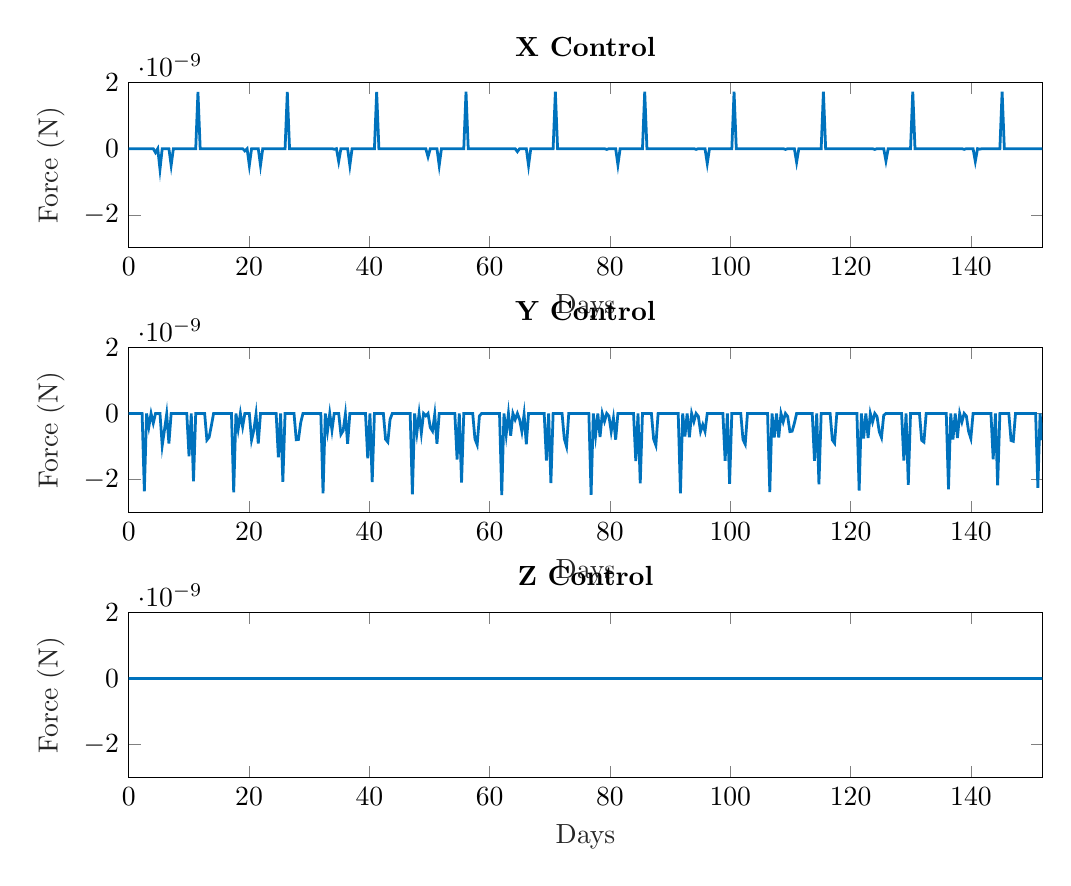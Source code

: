 % This file was created by matlab2tikz.
%
%The latest updates can be retrieved from
%  http://www.mathworks.com/matlabcentral/fileexchange/22022-matlab2tikz-matlab2tikz
%where you can also make suggestions and rate matlab2tikz.
%
\definecolor{mycolor1}{rgb}{0.0,0.447,0.741}%
%
\begin{tikzpicture}

\begin{axis}[%
width=4.568in,
height=0.827in,
at={(0.766in,3.215in)},
scale only axis,
xmin=0,
xmax=151.863,
xlabel style={font=\color{white!15!black}},
xlabel={Days},
ymin=-3e-09,
ymax=2e-09,
ylabel style={font=\color{white!15!black}},
ylabel={Force (N)},
axis background/.style={fill=white},
title style={font=\bfseries},
title={X Control}
]
\addplot [color=mycolor1, line width=1.0pt, forget plot]
  table[row sep=crcr]{%
0	-4.06e-15\\
0.371	-3.143e-15\\
0.743	-2.612e-15\\
1.114	-2.394e-15\\
1.485	-2.469e-15\\
1.857	-2.83e-15\\
2.228	-3.947e-15\\
2.599	-4.914e-15\\
2.97	-1.074e-14\\
3.342	-1.133e-14\\
3.713	-2.837e-14\\
4.084	-2.315e-16\\
4.456	-1.186e-10\\
4.827	-5.294e-16\\
5.198	-6.214e-10\\
5.57	-4.841e-16\\
5.941	-4.794e-16\\
6.312	-4.83e-16\\
6.683	-4.701e-16\\
7.055	-5.04e-10\\
7.426	-4.865e-16\\
7.797	-5.304e-16\\
8.169	-1.625e-16\\
8.54	-1.28e-16\\
8.911	-6.933e-17\\
9.283	-6.232e-17\\
9.654	-4.568e-17\\
10.025	-3.507e-17\\
10.397	-2.931e-17\\
10.768	-1.643e-17\\
11.139	-1.131e-17\\
11.51	1.712e-09\\
11.882	1.51e-15\\
12.253	7.347e-16\\
12.624	6.149e-16\\
12.996	2.787e-16\\
13.367	1.084e-16\\
13.738	3.739e-17\\
14.11	-4.331e-17\\
14.481	-1.437e-16\\
14.852	-6.072e-16\\
15.223	-4.225e-16\\
15.595	-3.357e-16\\
15.966	-2.997e-16\\
16.337	-3.055e-16\\
16.709	-3.504e-16\\
17.08	-5.41e-16\\
17.451	-6.432e-16\\
17.823	-1.355e-15\\
18.194	-1.399e-15\\
18.565	-3.402e-15\\
18.937	-3.505e-16\\
19.308	-6.821e-11\\
19.679	-8.401e-16\\
20.05	-5.041e-10\\
20.422	-8.061e-16\\
20.793	-8.542e-16\\
21.164	-8.562e-16\\
21.536	-7.408e-16\\
21.907	-5.053e-10\\
22.278	-5.621e-16\\
22.65	-2.676e-16\\
23.021	-2.256e-16\\
23.392	-2.089e-16\\
23.763	-1.082e-16\\
24.135	-8.108e-17\\
24.506	-5.974e-17\\
24.877	-4.582e-17\\
25.249	-3.855e-17\\
25.62	-2.521e-17\\
25.991	-1.802e-17\\
26.363	1.714e-09\\
26.734	2.891e-15\\
27.105	1.406e-15\\
27.477	1.149e-15\\
27.848	5.326e-16\\
28.219	2.114e-16\\
28.59	7.148e-17\\
28.962	-8.569e-17\\
29.333	-2.818e-16\\
29.704	-1.225e-15\\
30.076	-8.311e-16\\
30.447	-6.529e-16\\
30.818	-5.767e-16\\
31.19	-5.803e-16\\
31.561	-6.56e-16\\
31.932	-9.43e-16\\
32.303	-1.161e-15\\
32.675	-2.536e-15\\
33.046	-2.655e-15\\
33.417	-6.78e-15\\
33.789	-4.264e-15\\
34.16	-1.793e-11\\
34.531	-9.385e-15\\
34.903	-3.869e-10\\
35.274	-8.453e-15\\
35.645	-8.706e-15\\
36.017	-8.251e-15\\
36.388	-8.185e-15\\
36.759	-5.071e-10\\
37.13	-8.886e-15\\
37.502	-9.805e-15\\
37.873	-2.92e-15\\
38.244	-2.239e-15\\
38.616	-1.208e-15\\
38.987	-1.014e-15\\
39.358	-7.382e-16\\
39.73	-5.709e-16\\
40.101	-4.808e-16\\
40.472	-2.894e-16\\
40.843	-2.027e-16\\
41.215	1.717e-09\\
41.586	4.068e-15\\
41.957	1.981e-15\\
42.329	1.66e-15\\
42.7	7.545e-16\\
43.071	2.985e-16\\
43.443	1.062e-16\\
43.814	-1.105e-16\\
44.185	-3.791e-16\\
44.557	-1.499e-15\\
44.928	-1.102e-15\\
45.299	-8.929e-16\\
45.67	-8.018e-16\\
46.042	-8.143e-16\\
46.413	-9.214e-16\\
46.784	-1.276e-15\\
47.156	-1.587e-15\\
47.527	-3.429e-15\\
47.898	-3.628e-15\\
48.27	-9.302e-15\\
48.641	-6.283e-15\\
49.012	-4.14e-14\\
49.383	-1.27e-14\\
49.755	-2.476e-10\\
50.126	-1.464e-14\\
50.497	-1.526e-14\\
50.869	-1.438e-14\\
51.24	-1.426e-14\\
51.611	-5.075e-10\\
51.983	-1.519e-14\\
52.354	-1.533e-14\\
52.725	-5.071e-15\\
53.097	-3.963e-15\\
53.468	-2.087e-15\\
53.839	-1.629e-15\\
54.21	-1.184e-15\\
54.582	-9.177e-16\\
54.953	-7.781e-16\\
55.324	-4.986e-16\\
55.696	-3.548e-16\\
56.067	1.719e-09\\
56.438	4.498e-17\\
56.81	2.179e-17\\
57.181	1.502e-17\\
57.552	8.154e-18\\
57.923	3.314e-18\\
58.295	1.101e-18\\
58.666	-3.32e-19\\
59.037	-7.997e-18\\
59.409	-2.057e-17\\
59.78	-1.343e-17\\
60.151	-1.031e-17\\
60.523	-8.959e-18\\
60.894	-8.849e-18\\
61.265	-9.886e-18\\
61.637	-1.373e-17\\
62.008	-1.724e-17\\
62.379	-3.878e-17\\
62.75	-4.088e-17\\
63.122	-1.097e-16\\
63.493	-1.471e-15\\
63.864	-1.26e-14\\
64.236	-2.985e-15\\
64.607	-9.12e-11\\
64.978	-3.483e-15\\
65.35	-3.626e-15\\
65.721	-3.498e-15\\
66.092	-3.399e-15\\
66.463	-5.088e-10\\
66.835	-3.02e-15\\
67.206	-1.46e-15\\
67.577	-1.24e-15\\
67.949	-1.199e-15\\
68.32	-5.86e-16\\
68.691	-4.392e-16\\
69.063	-3.129e-16\\
69.434	-2.423e-16\\
69.805	-2.05e-16\\
70.177	-1.336e-16\\
70.548	-9.566e-17\\
70.919	1.721e-09\\
71.29	1.854e-16\\
71.662	8.979e-17\\
72.033	6.757e-17\\
72.404	3.347e-17\\
72.776	1.466e-17\\
73.147	4.043e-18\\
73.518	-1.12e-17\\
73.89	-1.991e-17\\
74.261	-1.12e-16\\
74.632	-6.572e-17\\
75.003	-4.68e-17\\
75.375	-3.773e-17\\
75.746	-3.453e-17\\
76.117	-3.572e-17\\
76.489	-4.181e-17\\
76.86	-5.618e-17\\
77.231	-1.298e-16\\
77.603	-1.418e-16\\
77.974	-3.415e-16\\
78.345	-5.901e-15\\
78.717	-3.412e-14\\
79.088	-1.22e-14\\
79.459	-2.213e-11\\
79.83	-1.415e-14\\
80.202	-1.47e-14\\
80.573	-1.384e-14\\
80.944	-1.352e-14\\
81.316	-4.873e-10\\
81.687	-1.147e-14\\
82.058	-5.87e-15\\
82.43	-5.073e-15\\
82.801	-5.355e-15\\
83.172	-2.542e-15\\
83.543	-1.809e-15\\
83.915	-1.286e-15\\
84.286	-1.002e-15\\
84.657	-8.534e-16\\
85.029	-5.784e-16\\
85.4	-4.178e-16\\
85.771	1.722e-09\\
86.143	7.67e-17\\
86.514	3.716e-17\\
86.885	2.877e-17\\
87.257	1.389e-17\\
87.628	6.088e-18\\
87.999	1.725e-18\\
88.37	-3.378e-18\\
88.742	-9.084e-18\\
89.113	-4.515e-17\\
89.484	-2.682e-17\\
89.856	-1.923e-17\\
90.227	-1.56e-17\\
90.598	-1.437e-17\\
90.97	-1.495e-17\\
91.341	-1.777e-17\\
91.712	-2.368e-17\\
92.083	-5.44e-17\\
92.455	-5.965e-17\\
92.826	-1.464e-16\\
93.197	-1.022e-14\\
93.569	-8.011e-14\\
93.94	-2.097e-14\\
94.311	-2.224e-11\\
94.683	-2.466e-14\\
95.054	-2.592e-14\\
95.425	-2.45e-14\\
95.797	-2.34e-14\\
96.168	-4.481e-10\\
96.539	-2.296e-14\\
96.91	-2.107e-14\\
97.282	-7.799e-15\\
97.653	-6.281e-15\\
98.024	-3.289e-15\\
98.396	-2.223e-15\\
98.767	-1.656e-15\\
99.138	-1.283e-15\\
99.51	-1.095e-15\\
99.881	-7.977e-16\\
100.252	-5.841e-16\\
100.623	1.723e-09\\
100.995	1.187e-15\\
101.366	5.789e-16\\
101.737	5.865e-16\\
102.109	2.2e-16\\
102.48	9.792e-17\\
102.851	2.8e-17\\
103.223	-4.713e-17\\
103.594	-1.405e-16\\
103.965	-6.788e-16\\
104.337	-4.121e-16\\
104.708	-2.976e-16\\
105.079	-2.404e-16\\
105.45	-2.215e-16\\
105.822	-2.28e-16\\
106.193	-2.719e-16\\
106.564	-3.559e-16\\
106.936	-7.765e-16\\
107.307	-8.597e-16\\
107.678	-1.928e-15\\
108.05	-2.249e-15\\
108.421	-1.88e-14\\
108.792	-4.746e-15\\
109.163	-2.284e-11\\
109.535	-5.643e-15\\
109.906	-6.052e-15\\
110.277	-5.808e-15\\
110.649	-5.684e-15\\
111.02	-4.094e-10\\
111.391	-5.459e-15\\
111.763	-2.847e-15\\
112.134	-2.148e-15\\
112.505	-1.894e-15\\
112.877	-1.021e-15\\
113.248	-7.806e-16\\
113.619	-5.736e-16\\
113.99	-4.489e-16\\
114.362	-3.824e-16\\
114.733	-2.529e-16\\
115.104	-1.812e-16\\
115.476	1.723e-09\\
115.847	9.535e-17\\
116.218	4.608e-17\\
116.59	3.189e-17\\
116.961	1.709e-17\\
117.332	7.416e-18\\
117.703	2.093e-18\\
118.075	-3.575e-18\\
118.446	-1.121e-17\\
118.817	-5.591e-17\\
119.189	-3.315e-17\\
119.56	-2.377e-17\\
119.931	-1.934e-17\\
120.303	-1.785e-17\\
120.674	-1.866e-17\\
121.045	-2.224e-17\\
121.417	-2.969e-17\\
121.788	-6.909e-17\\
122.159	-7.548e-17\\
122.53	-1.872e-16\\
122.902	-7.264e-15\\
123.273	-2.842e-13\\
123.644	-1.596e-14\\
124.016	-2.259e-11\\
124.387	-1.459e-14\\
124.758	-1.591e-14\\
125.13	-1.552e-14\\
125.501	-1.607e-14\\
125.872	-3.716e-10\\
126.243	-1.475e-14\\
126.615	-6.924e-15\\
126.986	-6.468e-15\\
127.357	-6.619e-15\\
127.729	-3.565e-15\\
128.1	-2.664e-15\\
128.471	-1.987e-15\\
128.843	-1.538e-15\\
129.214	-1.303e-15\\
129.585	-8.765e-16\\
129.957	-6.311e-16\\
130.328	1.724e-09\\
130.699	5.95e-16\\
131.07	2.893e-16\\
131.442	2.758e-16\\
131.813	1.09e-16\\
132.184	4.777e-17\\
132.556	1.351e-17\\
132.927	-2.348e-17\\
133.298	-6.896e-17\\
133.67	-3.327e-16\\
134.041	-2.017e-16\\
134.412	-1.455e-16\\
134.783	-1.173e-16\\
135.155	-1.077e-16\\
135.526	-1.106e-16\\
135.897	-1.31e-16\\
136.269	-1.712e-16\\
136.64	-3.739e-16\\
137.011	-4.062e-16\\
137.383	-8.244e-16\\
137.754	-1.016e-16\\
138.125	-4.088e-15\\
138.496	-1.759e-16\\
138.868	-2.072e-11\\
139.239	-1.75e-16\\
139.61	-1.808e-16\\
139.982	-1.709e-16\\
140.353	-1.861e-16\\
140.724	-3.836e-10\\
141.096	-3.362e-16\\
141.467	-1.603e-11\\
141.838	-8.167e-17\\
142.21	-4.401e-17\\
142.581	-2.779e-17\\
142.952	-2.1e-17\\
143.323	-1.622e-17\\
143.695	-1.284e-17\\
144.066	-1.109e-17\\
144.437	-7.759e-18\\
144.809	-5.65e-18\\
145.18	1.724e-09\\
145.551	4.981e-16\\
145.923	2.421e-16\\
146.294	2.346e-16\\
146.665	9.116e-17\\
147.036	3.977e-17\\
147.408	1.109e-17\\
147.779	-1.982e-17\\
148.15	-5.797e-17\\
148.522	-2.794e-16\\
148.893	-1.692e-16\\
149.264	-1.221e-16\\
149.636	-9.86e-17\\
150.007	-9.069e-17\\
150.378	-9.322e-17\\
150.75	-1.108e-16\\
151.121	-1.448e-16\\
151.492	-3.192e-16\\
151.863	-3.482e-16\\
};
\end{axis}

\begin{axis}[%
width=4.568in,
height=0.827in,
at={(0.766in,1.891in)},
scale only axis,
xmin=0,
xmax=151.863,
xlabel style={font=\color{white!15!black}},
xlabel={Days},
ymin=-3e-09,
ymax=2e-09,
ylabel style={font=\color{white!15!black}},
ylabel={Force (N)},
axis background/.style={fill=white},
title style={font=\bfseries},
title={Y Control}
]
\addplot [color=mycolor1, line width=1.0pt, forget plot]
  table[row sep=crcr]{%
0	-9.23e-15\\
0.371	-8.944e-15\\
0.743	-9.821e-15\\
1.114	-1.191e-14\\
1.485	-1.587e-14\\
1.857	-2.325e-14\\
2.228	-5.897e-14\\
2.599	-2.354e-09\\
2.97	-7.293e-14\\
3.342	-4.087e-10\\
3.713	-7.261e-14\\
4.084	-2.937e-10\\
4.456	-5.291e-16\\
4.827	-3.798e-15\\
5.198	-6.299e-16\\
5.57	-9.713e-10\\
5.941	-5.04e-10\\
6.312	-2.082e-11\\
6.683	-9.073e-10\\
7.055	-2.38e-16\\
7.426	-2.487e-16\\
7.797	-1.452e-16\\
8.169	-1.55e-16\\
8.54	-1.008e-16\\
8.911	-1.528e-16\\
9.283	-2.597e-16\\
9.654	-6.238e-16\\
10.025	-1.293e-09\\
10.397	-9.444e-16\\
10.768	-2.054e-09\\
11.139	-5.104e-15\\
11.51	-3.583e-16\\
11.882	-7.125e-16\\
12.253	-2.212e-15\\
12.624	-6.898e-15\\
12.996	-8.036e-10\\
13.367	-7.176e-10\\
13.738	-3.692e-10\\
14.11	-9.859e-15\\
14.481	-3.166e-15\\
14.852	-1.346e-15\\
15.223	-1.35e-15\\
15.595	-1.563e-15\\
15.966	-2.061e-15\\
16.337	-3.178e-15\\
16.709	-6.327e-15\\
17.08	-7.359e-15\\
17.451	-2.386e-09\\
17.823	-8.877e-15\\
18.194	-4.715e-10\\
18.565	-9.223e-15\\
18.937	-3.995e-10\\
19.308	-8.147e-16\\
19.679	-4.668e-15\\
20.05	-9.717e-16\\
20.422	-8.023e-10\\
20.793	-5.132e-10\\
21.164	-2.256e-11\\
21.536	-9.113e-10\\
21.907	-3.504e-16\\
22.278	-4.185e-16\\
22.65	-2.94e-16\\
23.021	-3.307e-16\\
23.392	-1.538e-16\\
23.763	-2.32e-16\\
24.135	-4.141e-16\\
24.506	-9.845e-16\\
24.877	-1.326e-09\\
25.249	-1.611e-15\\
25.62	-2.066e-09\\
25.991	-8.239e-15\\
26.363	-6.725e-16\\
26.734	-1.354e-15\\
27.105	-4.083e-15\\
27.477	-1.265e-14\\
27.848	-7.935e-10\\
28.219	-7.851e-10\\
28.59	-2.794e-10\\
28.962	-1.243e-14\\
29.333	-5.041e-15\\
29.704	-2.315e-15\\
30.076	-2.282e-15\\
30.447	-2.575e-15\\
30.818	-3.262e-15\\
31.19	-4.7e-15\\
31.561	-8.182e-15\\
31.932	-1.414e-14\\
32.303	-2.418e-09\\
32.675	-1.706e-14\\
33.046	-5.341e-10\\
33.417	-1.75e-14\\
33.789	-5.051e-10\\
34.16	-9.639e-15\\
34.531	-5.94e-14\\
34.903	-1.125e-14\\
35.274	-6.337e-10\\
35.645	-5.223e-10\\
36.017	-2.164e-11\\
36.388	-9.186e-10\\
36.759	-4.203e-15\\
37.13	-4.301e-15\\
37.502	-2.342e-15\\
37.873	-2.735e-15\\
38.244	-1.749e-15\\
38.616	-2.639e-15\\
38.987	-4.638e-15\\
39.358	-1.116e-14\\
39.73	-1.359e-09\\
40.101	-1.743e-14\\
40.472	-2.078e-09\\
40.843	-8.88e-14\\
41.215	-9.389e-16\\
41.586	-1.883e-15\\
41.957	-5.666e-15\\
42.329	-1.746e-14\\
42.7	-7.809e-10\\
43.071	-8.641e-10\\
43.443	-1.801e-10\\
43.814	-1.322e-14\\
44.185	-6.239e-15\\
44.557	-3.06e-15\\
44.928	-2.985e-15\\
45.299	-3.302e-15\\
45.67	-4.046e-15\\
46.042	-5.489e-15\\
46.413	-8.319e-15\\
46.784	-1.913e-14\\
47.156	-2.443e-09\\
47.527	-2.404e-14\\
47.898	-5.861e-10\\
48.27	-2.243e-14\\
48.641	-5.925e-10\\
49.012	-2.002e-14\\
49.383	-7.132e-11\\
49.755	-1.956e-14\\
50.126	-4.246e-10\\
50.497	-5.324e-10\\
50.869	-2.659e-11\\
51.24	-9.197e-10\\
51.611	-7.251e-15\\
51.983	-7.465e-15\\
52.354	-4.041e-15\\
52.725	-4.702e-15\\
53.097	-2.926e-15\\
53.468	-4.423e-15\\
53.839	-7.86e-15\\
54.21	-1.942e-14\\
54.582	-1.391e-09\\
54.953	-3.122e-14\\
55.324	-2.089e-09\\
55.696	-1.603e-13\\
56.067	-9.113e-18\\
56.438	-2.068e-17\\
56.81	-5.419e-17\\
57.181	-1.69e-16\\
57.552	-7.676e-10\\
57.923	-9.465e-10\\
58.295	-7.855e-11\\
58.666	-1.943e-16\\
59.037	-7.408e-17\\
59.409	-2.85e-17\\
59.78	-2.635e-17\\
60.151	-3.832e-17\\
60.523	-4.904e-17\\
60.894	-7.227e-17\\
61.265	-1.334e-16\\
61.637	-2.305e-16\\
62.008	-2.466e-09\\
62.379	-2.83e-16\\
62.75	-6.335e-10\\
63.122	-2.801e-16\\
63.493	-6.72e-10\\
63.864	-5.092e-15\\
64.236	-1.852e-10\\
64.607	-4.885e-15\\
64.978	-1.858e-10\\
65.35	-5.435e-10\\
65.721	-2.651e-11\\
66.092	-9.281e-10\\
66.463	-1.698e-15\\
66.835	-1.944e-15\\
67.206	-1.368e-15\\
67.577	-1.504e-15\\
67.949	-7.253e-16\\
68.32	-1.107e-15\\
68.691	-1.925e-15\\
69.063	-5.17e-15\\
69.434	-1.423e-09\\
69.805	-8.641e-15\\
70.177	-2.101e-09\\
70.548	-4.179e-14\\
70.919	-4.256e-17\\
71.29	-8.902e-17\\
71.662	-2.534e-16\\
72.033	-7.612e-16\\
72.404	-7.622e-10\\
72.776	-1.0e-09\\
73.147	-1.864e-15\\
73.518	-4.599e-16\\
73.89	-2.213e-16\\
74.261	-9.9e-17\\
74.632	-9.789e-17\\
75.003	-1.17e-16\\
75.375	-1.442e-16\\
75.746	-1.994e-16\\
76.117	-3.218e-16\\
76.489	-7.254e-16\\
76.86	-2.46e-09\\
77.231	-1.058e-15\\
77.603	-6.662e-10\\
77.974	-1.113e-15\\
78.345	-7.12e-10\\
78.717	-2.163e-14\\
79.088	-2.395e-10\\
79.459	-2.133e-14\\
79.83	-8.222e-11\\
80.202	-5.485e-10\\
80.573	-1.394e-10\\
80.944	-7.911e-10\\
81.316	-6.692e-15\\
81.687	-8.042e-15\\
82.058	-6.097e-15\\
82.43	-6.726e-15\\
82.801	-3.173e-15\\
83.172	-4.793e-15\\
83.543	-8.602e-15\\
83.915	-2.286e-14\\
84.286	-1.436e-09\\
84.657	-3.797e-14\\
85.029	-2.114e-09\\
85.4	-1.906e-13\\
85.771	-1.852e-17\\
86.143	-3.657e-17\\
86.514	-1.048e-16\\
86.885	-3.099e-16\\
87.257	-7.773e-10\\
87.628	-9.628e-10\\
87.999	-8.018e-16\\
88.37	-2.012e-16\\
88.742	-9.34e-17\\
89.113	-4.788e-17\\
89.484	-4.397e-17\\
89.856	-4.926e-17\\
90.227	-6.073e-17\\
90.598	-8.4e-17\\
90.97	-1.358e-16\\
91.341	-3.055e-16\\
91.712	-2.417e-09\\
92.083	-4.399e-16\\
92.455	-6.977e-10\\
92.826	-4.393e-16\\
93.197	-7.214e-10\\
93.569	-3.265e-14\\
93.94	-2.467e-10\\
94.311	-3.254e-14\\
94.683	-8.583e-11\\
95.054	-5.488e-10\\
95.425	-3.392e-10\\
95.797	-5.42e-10\\
96.168	-1.15e-14\\
96.539	-1.241e-14\\
96.91	-6.586e-15\\
97.282	-7.752e-15\\
97.653	-4.742e-15\\
98.024	-7.287e-15\\
98.396	-1.309e-14\\
98.767	-3.197e-14\\
99.138	-1.432e-09\\
99.51	-5.462e-14\\
99.881	-2.128e-09\\
100.252	-2.818e-13\\
100.623	-3.154e-16\\
100.995	-5.935e-16\\
101.366	-2.087e-15\\
101.737	-5.695e-15\\
102.109	-7.887e-10\\
102.48	-9.297e-10\\
102.851	-1.14e-14\\
103.223	-2.744e-15\\
103.594	-1.335e-15\\
103.965	-7.099e-16\\
104.337	-6.868e-16\\
104.708	-7.522e-16\\
105.079	-9.113e-16\\
105.45	-1.223e-15\\
105.822	-1.882e-15\\
106.193	-4.023e-15\\
106.564	-2.375e-09\\
106.936	-6.112e-15\\
107.307	-7.28e-10\\
107.678	-5.775e-15\\
108.05	-7.305e-10\\
108.421	-8.765e-15\\
108.792	-2.534e-10\\
109.163	-8.993e-15\\
109.535	-9.026e-11\\
109.906	-5.49e-10\\
110.277	-5.363e-10\\
110.649	-2.965e-10\\
111.02	-2.897e-15\\
111.391	-3.375e-15\\
111.763	-2.355e-15\\
112.134	-2.641e-15\\
112.505	-1.468e-15\\
112.877	-2.188e-15\\
113.248	-3.752e-15\\
113.619	-9.923e-15\\
113.99	-1.429e-09\\
114.362	-1.638e-14\\
114.733	-2.143e-09\\
115.104	-7.905e-14\\
115.476	-2.074e-17\\
115.847	-4.473e-17\\
116.218	-1.169e-16\\
116.59	-3.629e-16\\
116.961	-8.003e-10\\
117.332	-8.972e-10\\
117.703	-1.026e-15\\
118.075	-2.652e-16\\
118.446	-1.194e-16\\
118.817	-5.722e-17\\
119.189	-5.545e-17\\
119.56	-6.161e-17\\
119.931	-7.646e-17\\
120.303	-1.071e-16\\
120.674	-1.772e-16\\
121.045	-4.161e-16\\
121.417	-2.334e-09\\
121.788	-5.705e-16\\
122.159	-7.578e-10\\
122.53	-5.776e-16\\
122.902	-7.395e-10\\
123.273	-2.738e-14\\
123.644	-2.61e-10\\
124.016	-2.998e-14\\
124.387	-9.326e-11\\
124.758	-5.494e-10\\
125.13	-7.283e-10\\
125.501	-5.727e-11\\
125.872	-8.507e-15\\
126.243	-1.085e-14\\
126.615	-7.668e-15\\
126.986	-9.067e-15\\
127.357	-5.314e-15\\
127.729	-8.042e-15\\
128.1	-1.427e-14\\
128.471	-3.442e-14\\
128.843	-1.426e-09\\
129.214	-5.729e-14\\
129.585	-2.157e-09\\
129.957	-2.829e-13\\
130.328	-1.559e-16\\
130.699	-2.973e-16\\
131.07	-1.004e-15\\
131.442	-2.9e-15\\
131.813	-8.118e-10\\
132.184	-8.652e-10\\
132.556	-5.695e-15\\
132.927	-1.456e-15\\
133.298	-6.901e-16\\
133.67	-3.545e-16\\
134.041	-3.43e-16\\
134.412	-3.767e-16\\
134.783	-4.597e-16\\
135.155	-6.266e-16\\
135.526	-1.002e-15\\
135.897	-2.343e-15\\
136.269	-2.291e-09\\
136.64	-3.181e-15\\
137.011	-7.841e-10\\
137.383	-3.283e-15\\
137.754	-7.426e-10\\
138.125	-2.787e-16\\
138.496	-2.583e-10\\
138.868	-3.034e-16\\
139.239	-7.95e-11\\
139.61	-5.42e-10\\
139.982	-7.558e-10\\
140.353	-1.432e-15\\
140.724	-9.241e-17\\
141.096	-8.11e-17\\
141.467	-3.185e-17\\
141.838	-4.099e-17\\
142.21	-4.692e-17\\
142.581	-7.153e-17\\
142.952	-1.279e-16\\
143.323	-3.109e-16\\
143.695	-1.386e-09\\
144.066	-5.271e-16\\
144.437	-2.176e-09\\
144.809	-2.603e-15\\
145.18	-1.322e-16\\
145.551	-2.491e-16\\
145.923	-8.519e-16\\
146.294	-2.487e-15\\
146.665	-8.161e-10\\
147.036	-8.411e-10\\
147.408	-4.812e-15\\
147.779	-1.202e-15\\
148.15	-5.765e-16\\
148.522	-2.977e-16\\
148.893	-2.885e-16\\
149.264	-3.18e-16\\
149.636	-3.89e-16\\
150.007	-5.322e-16\\
150.378	-8.555e-16\\
150.75	-1.988e-15\\
151.121	-2.248e-09\\
151.492	-2.672e-15\\
151.863	-8.071e-10\\
};
\end{axis}

\begin{axis}[%
width=4.568in,
height=0.827in,
at={(0.766in,0.566in)},
scale only axis,
xmin=0,
xmax=151.863,
xlabel style={font=\color{white!15!black}},
xlabel={Days},
ymin=-3e-09,
ymax=2e-09,
ylabel style={font=\color{white!15!black}},
ylabel={Force (N)},
axis background/.style={fill=white},
title style={font=\bfseries},
title={Z Control}
]
\addplot [color=mycolor1, line width=1.0pt, forget plot]
  table[row sep=crcr]{%
0	8.054e-16\\
0.371	6.045e-16\\
0.743	3.969e-16\\
1.114	1.949e-16\\
1.485	-6.638e-18\\
1.857	-2.038e-16\\
2.228	-3.844e-16\\
2.599	-5.639e-16\\
2.97	-7.101e-16\\
3.342	-8.625e-16\\
3.713	-9.746e-16\\
4.084	-1.489e-17\\
4.456	-1.664e-17\\
4.827	-1.853e-17\\
5.198	-1.894e-17\\
5.57	-2.037e-17\\
5.941	-2.026e-17\\
6.312	-1.939e-17\\
6.683	-1.845e-17\\
7.055	-1.7e-17\\
7.426	-1.467e-17\\
7.797	-1.233e-17\\
8.169	-1.122e-17\\
8.54	-8.951e-18\\
8.911	-6.861e-18\\
9.283	-4.856e-18\\
9.654	-2.531e-18\\
10.025	-1.689e-19\\
10.397	2.089e-18\\
10.768	4.405e-18\\
11.139	7.252e-18\\
11.51	2.034e-16\\
11.882	2.232e-16\\
12.253	2.381e-16\\
12.624	2.397e-16\\
12.996	2.279e-16\\
13.367	2.09e-16\\
13.738	1.877e-16\\
14.11	1.614e-16\\
14.481	1.321e-16\\
14.852	1.017e-16\\
15.223	7.646e-17\\
15.595	5.019e-17\\
15.966	2.488e-17\\
16.337	-4.623e-19\\
16.709	-2.525e-17\\
17.08	-4.813e-17\\
17.451	-7.078e-17\\
17.823	-8.92e-17\\
18.194	-1.084e-16\\
18.565	-1.226e-16\\
18.937	-2.4e-17\\
19.308	-2.588e-17\\
19.679	-2.759e-17\\
20.05	-2.866e-17\\
20.422	-2.94e-17\\
20.793	-2.924e-17\\
21.164	-2.825e-17\\
21.536	-2.686e-17\\
21.907	-2.469e-17\\
22.278	-2.26e-17\\
22.65	-1.943e-17\\
23.021	-1.647e-17\\
23.392	-1.332e-17\\
23.763	-1.044e-17\\
24.135	-6.952e-18\\
24.506	-3.545e-18\\
24.877	-9.432e-20\\
25.249	3.217e-18\\
25.62	6.542e-18\\
25.991	9.564e-18\\
26.363	3.874e-16\\
26.734	4.25e-16\\
27.105	4.526e-16\\
27.477	4.555e-16\\
27.848	4.334e-16\\
28.219	3.976e-16\\
28.59	3.565e-16\\
28.962	3.063e-16\\
29.333	2.503e-16\\
29.704	1.924e-16\\
30.076	1.443e-16\\
30.447	9.469e-17\\
30.818	4.66e-17\\
31.19	-1.448e-18\\
31.561	-4.846e-17\\
31.932	-9.213e-17\\
32.303	-1.352e-16\\
32.675	-1.699e-16\\
33.046	-2.065e-16\\
33.417	-2.333e-16\\
33.789	-2.864e-16\\
34.16	-2.954e-16\\
34.531	-3.223e-16\\
34.903	-3.289e-16\\
35.274	-3.465e-16\\
35.645	-3.443e-16\\
36.017	-3.305e-16\\
36.388	-3.139e-16\\
36.759	-2.886e-16\\
37.13	-2.574e-16\\
37.502	-2.288e-16\\
37.873	-1.912e-16\\
38.244	-1.609e-16\\
38.616	-1.243e-16\\
38.987	-8.074e-17\\
39.358	-4.091e-17\\
39.73	-5.213e-19\\
40.101	3.812e-17\\
40.472	7.735e-17\\
40.843	1.054e-16\\
41.215	5.433e-16\\
41.586	5.959e-16\\
41.957	6.35e-16\\
42.329	6.389e-16\\
42.7	6.072e-16\\
43.071	5.567e-16\\
43.443	4.994e-16\\
43.814	4.291e-16\\
44.185	3.507e-16\\
44.557	2.694e-16\\
44.928	2.022e-16\\
45.299	1.321e-16\\
45.67	6.459e-17\\
46.042	-2.906e-18\\
46.413	-6.895e-17\\
46.784	-1.299e-16\\
47.156	-1.902e-16\\
47.527	-2.392e-16\\
47.898	-2.903e-16\\
48.27	-3.274e-16\\
48.641	-4.804e-16\\
49.012	-5.172e-16\\
49.383	-5.585e-16\\
49.755	-5.791e-16\\
50.126	-5.914e-16\\
50.497	-5.877e-16\\
50.869	-5.666e-16\\
51.24	-5.382e-16\\
51.611	-4.946e-16\\
51.983	-4.473e-16\\
52.354	-3.903e-16\\
52.725	-3.301e-16\\
53.097	-2.684e-16\\
53.468	-2.038e-16\\
53.839	-1.383e-16\\
54.21	-7.002e-17\\
54.582	-8.306e-19\\
54.953	6.548e-17\\
55.324	1.323e-16\\
55.696	1.927e-16\\
56.067	5.028e-18\\
56.438	6.34e-18\\
56.81	6.673e-18\\
57.181	6.695e-18\\
57.552	6.403e-18\\
57.923	5.857e-18\\
58.295	6.243e-18\\
58.666	4.785e-18\\
59.037	3.699e-18\\
59.409	2.25e-18\\
59.78	2.428e-18\\
60.151	1.328e-18\\
60.523	6.129e-19\\
60.894	-9.606e-20\\
61.265	-7.887e-19\\
61.637	-1.435e-18\\
62.008	-1.403e-18\\
62.379	-2.485e-18\\
62.75	-2.195e-18\\
63.122	-3.664e-18\\
63.493	-1.291e-16\\
63.864	-1.388e-16\\
64.236	-1.484e-16\\
64.607	-1.529e-16\\
64.978	-1.573e-16\\
65.35	-1.563e-16\\
65.721	-1.508e-16\\
66.092	-1.432e-16\\
66.463	-1.314e-16\\
66.835	-1.192e-16\\
67.206	-1.047e-16\\
67.577	-8.856e-17\\
67.949	-7.123e-17\\
68.32	-5.434e-17\\
68.691	-3.651e-17\\
69.063	-1.832e-17\\
69.434	9.335e-20\\
69.805	1.775e-17\\
70.177	3.548e-17\\
70.548	5.186e-17\\
70.919	2.182e-17\\
71.29	2.644e-17\\
71.662	2.79e-17\\
72.033	2.794e-17\\
72.404	2.658e-17\\
72.776	2.435e-17\\
73.147	2.855e-17\\
73.518	1.975e-17\\
73.89	1.84e-17\\
74.261	1.169e-17\\
74.632	9.678e-18\\
75.003	5.266e-18\\
75.375	2.325e-18\\
75.746	-5.896e-19\\
76.117	-3.438e-18\\
76.489	-6.2e-18\\
76.86	-6.213e-18\\
77.231	-1.009e-17\\
77.603	-1.101e-17\\
77.974	-1.126e-17\\
78.345	-5.582e-16\\
78.717	-5.987e-16\\
79.088	-6.394e-16\\
79.459	-6.579e-16\\
79.83	-6.746e-16\\
80.202	-6.698e-16\\
80.573	-6.475e-16\\
80.944	-6.146e-16\\
81.316	-5.629e-16\\
81.687	-5.112e-16\\
82.058	-4.493e-16\\
82.43	-3.805e-16\\
82.801	-3.051e-16\\
83.172	-2.326e-16\\
83.543	-1.562e-16\\
83.915	-7.805e-17\\
84.286	1.043e-18\\
84.657	7.693e-17\\
85.029	1.528e-16\\
85.4	2.228e-16\\
85.771	1.002e-17\\
86.143	1.092e-17\\
86.514	1.155e-17\\
86.885	1.157e-17\\
87.257	1.1e-17\\
87.628	1.008e-17\\
87.999	9.071e-18\\
88.37	7.698e-18\\
88.742	6.324e-18\\
89.113	5.225e-18\\
89.484	3.442e-18\\
89.856	2.202e-18\\
90.227	9.861e-19\\
90.598	-2.199e-19\\
90.97	-1.399e-18\\
91.341	-2.538e-18\\
91.712	-3.076e-18\\
92.083	-3.603e-18\\
92.455	-5.072e-18\\
92.826	-5.869e-18\\
93.197	-7.334e-16\\
93.569	-7.923e-16\\
93.94	-8.478e-16\\
94.311	-8.746e-16\\
94.683	-8.933e-16\\
95.054	-8.87e-16\\
95.425	-8.616e-16\\
95.797	-8.178e-16\\
96.168	-7.501e-16\\
96.539	-6.795e-16\\
96.91	-5.933e-16\\
97.282	-5.042e-16\\
97.653	-4.064e-16\\
98.024	-3.091e-16\\
98.396	-2.073e-16\\
98.767	-1.029e-16\\
99.138	2.801e-18\\
99.51	1.043e-16\\
99.881	2.048e-16\\
100.252	2.976e-16\\
100.623	1.578e-16\\
100.995	1.729e-16\\
101.366	1.858e-16\\
101.737	1.863e-16\\
102.109	1.748e-16\\
102.48	1.608e-16\\
102.851	1.435e-16\\
103.223	1.226e-16\\
103.594	9.933e-17\\
103.965	7.524e-17\\
104.337	5.586e-17\\
104.708	3.576e-17\\
105.079	1.652e-17\\
105.45	-2.642e-18\\
105.822	-2.139e-17\\
106.193	-3.951e-17\\
106.564	-5.678e-17\\
106.936	-7.061e-17\\
107.307	-8.517e-17\\
107.678	-9.567e-17\\
108.05	-2.451e-16\\
108.421	-2.604e-16\\
108.792	-2.768e-16\\
109.163	-2.837e-16\\
109.535	-2.905e-16\\
109.906	-2.877e-16\\
110.277	-2.77e-16\\
110.649	-2.624e-16\\
111.02	-2.398e-16\\
111.391	-2.175e-16\\
111.763	-1.908e-16\\
112.134	-1.617e-16\\
112.505	-1.299e-16\\
112.877	-9.858e-17\\
113.248	-6.57e-17\\
113.619	-3.211e-17\\
113.99	1.905e-18\\
114.362	3.446e-17\\
114.733	6.708e-17\\
115.104	9.712e-17\\
115.476	1.215e-17\\
115.847	1.315e-17\\
116.218	1.38e-17\\
116.59	1.38e-17\\
116.961	1.316e-17\\
117.332	1.203e-17\\
117.703	1.075e-17\\
118.075	9.169e-18\\
118.446	7.296e-18\\
118.817	5.462e-18\\
119.189	3.975e-18\\
119.56	2.56e-18\\
119.931	1.099e-18\\
120.303	-3.447e-19\\
120.674	-1.754e-18\\
121.045	-3.111e-18\\
121.417	-4.334e-18\\
121.788	-5.472e-18\\
122.159	-6.574e-18\\
122.53	-7.33e-18\\
122.902	-8.415e-16\\
123.273	-8.914e-16\\
123.644	-9.469e-16\\
124.016	-9.694e-16\\
124.387	-9.913e-16\\
124.758	-9.817e-16\\
125.13	-9.472e-16\\
125.501	-8.974e-16\\
125.872	-8.189e-16\\
126.243	-7.445e-16\\
126.615	-6.55e-16\\
126.986	-5.551e-16\\
127.357	-4.456e-16\\
127.729	-3.386e-16\\
128.1	-2.258e-16\\
128.471	-1.108e-16\\
128.843	5.512e-18\\
129.214	1.169e-16\\
129.585	2.282e-16\\
129.957	3.308e-16\\
130.328	7.682e-17\\
130.699	8.367e-17\\
131.07	8.917e-17\\
131.442	8.899e-17\\
131.813	8.342e-17\\
132.184	7.64e-17\\
132.556	6.788e-17\\
132.927	5.798e-17\\
133.298	4.639e-17\\
133.67	3.461e-17\\
134.041	2.55e-17\\
134.412	1.589e-17\\
134.783	6.578e-18\\
135.155	-2.609e-18\\
135.526	-1.158e-17\\
135.897	-2.023e-17\\
136.269	-2.854e-17\\
136.64	-3.499e-17\\
137.011	-4.185e-17\\
137.383	-4.668e-17\\
137.754	-7.106e-18\\
138.125	-8.07e-18\\
138.496	-8.523e-18\\
138.868	-8.954e-18\\
139.239	-8.971e-18\\
139.61	-8.881e-18\\
139.982	-8.577e-18\\
140.353	-8.11e-18\\
140.724	-7.409e-18\\
141.096	-6.897e-18\\
141.467	-5.947e-18\\
141.838	-5.27e-18\\
142.21	-4.082e-18\\
142.581	-3.322e-18\\
142.952	-2.025e-18\\
143.323	-9.845e-19\\
143.695	6.915e-20\\
144.066	1.079e-18\\
144.437	2.085e-18\\
144.809	2.918e-18\\
145.18	6.445e-17\\
145.551	7.026e-17\\
145.923	7.5e-17\\
146.294	7.485e-17\\
146.665	7.011e-17\\
147.036	6.424e-17\\
147.408	5.719e-17\\
147.779	4.864e-17\\
148.15	3.924e-17\\
148.522	2.936e-17\\
148.893	2.16e-17\\
149.264	1.348e-17\\
149.636	5.646e-18\\
150.007	-2.066e-18\\
150.378	-9.601e-18\\
150.75	-1.687e-17\\
151.121	-2.378e-17\\
151.492	-2.927e-17\\
151.863	-3.502e-17\\
};
\end{axis}
\end{tikzpicture}%